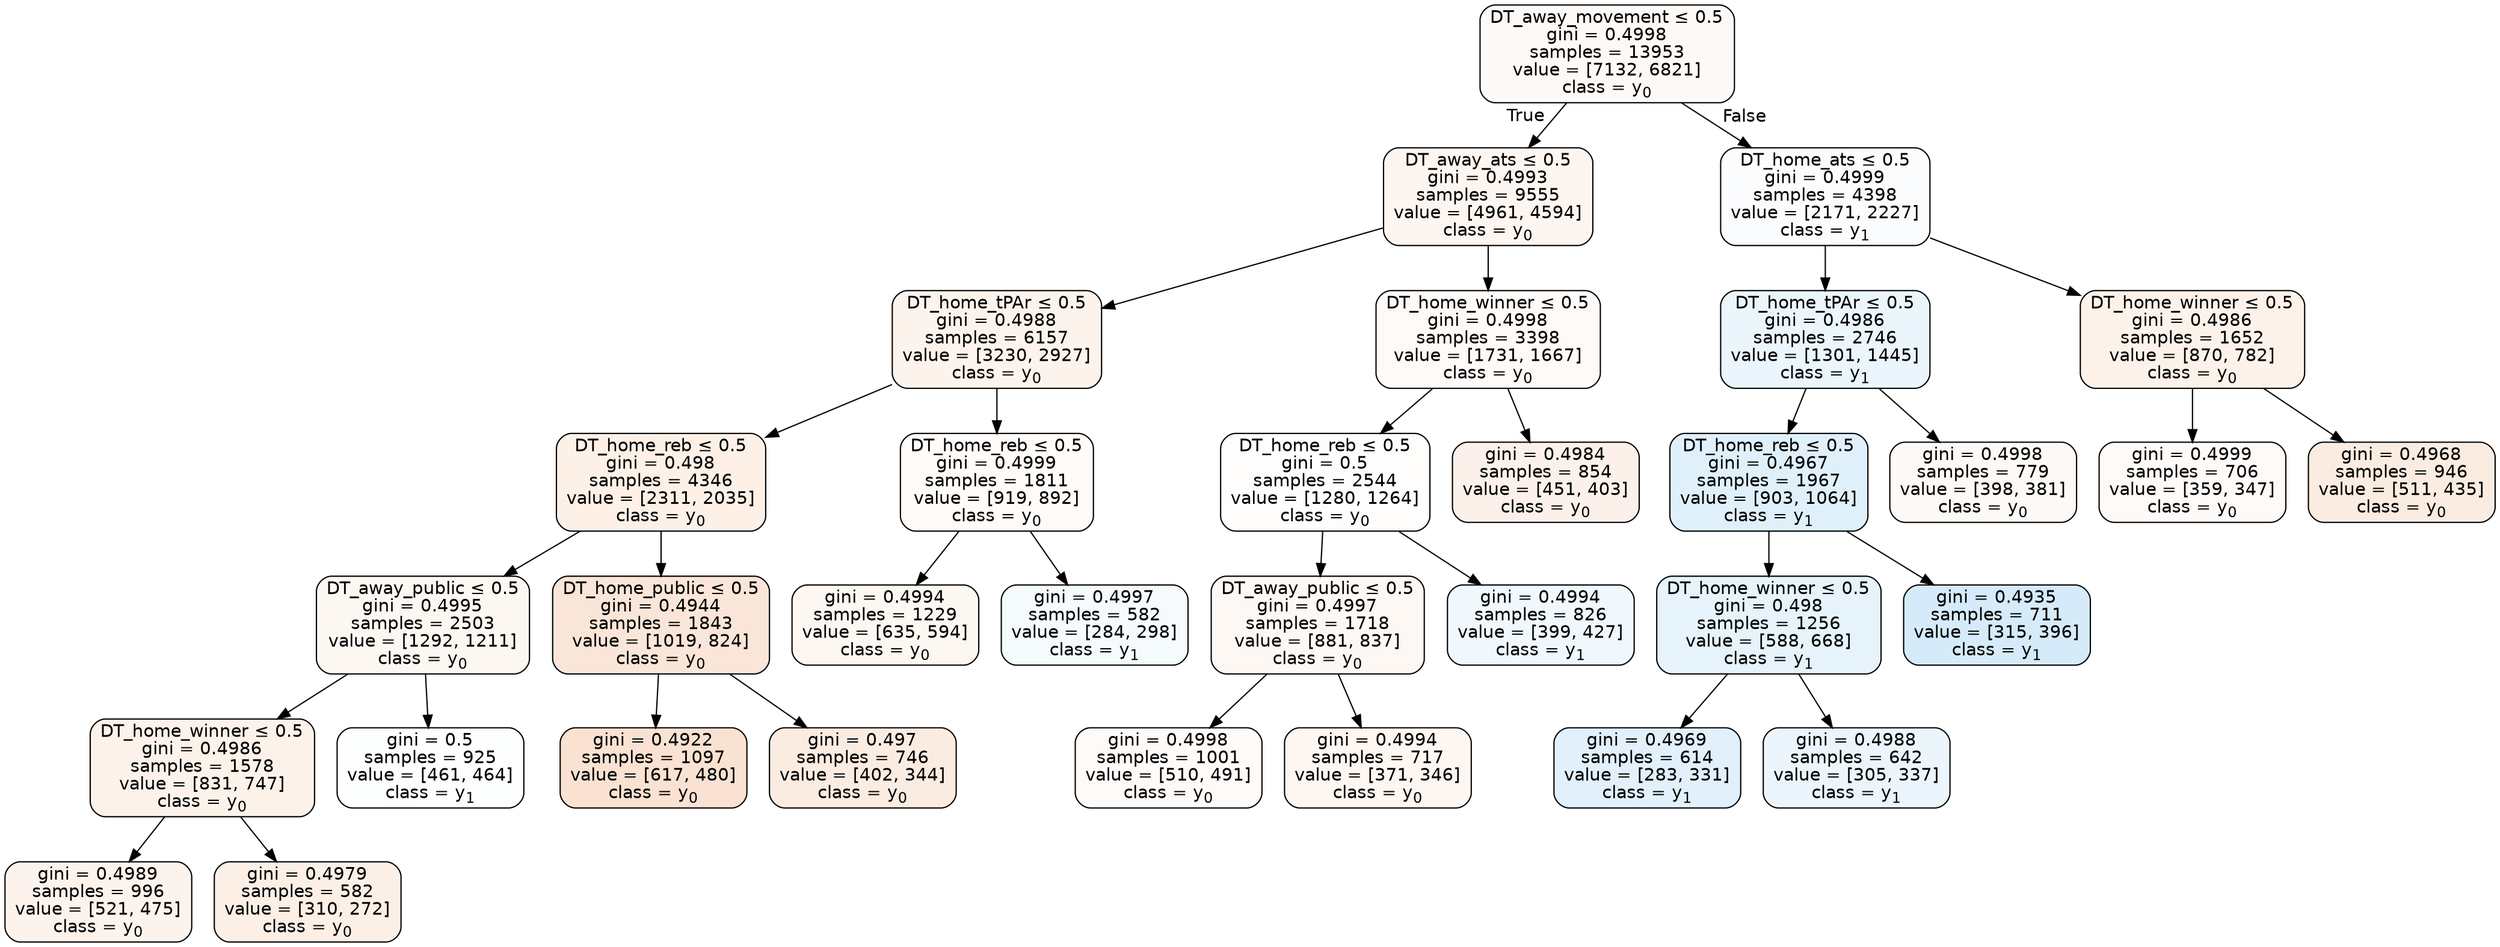digraph Tree {
node [shape=box, style="filled, rounded", color="black", fontname=helvetica] ;
edge [fontname=helvetica] ;
0 [label=<DT_away_movement &le; 0.5<br/>gini = 0.4998<br/>samples = 13953<br/>value = [7132, 6821]<br/>class = y<SUB>0</SUB>>, fillcolor="#e581390b"] ;
1 [label=<DT_away_ats &le; 0.5<br/>gini = 0.4993<br/>samples = 9555<br/>value = [4961, 4594]<br/>class = y<SUB>0</SUB>>, fillcolor="#e5813913"] ;
0 -> 1 [labeldistance=2.5, labelangle=45, headlabel="True"] ;
2 [label=<DT_home_tPAr &le; 0.5<br/>gini = 0.4988<br/>samples = 6157<br/>value = [3230, 2927]<br/>class = y<SUB>0</SUB>>, fillcolor="#e5813918"] ;
1 -> 2 ;
3 [label=<DT_home_reb &le; 0.5<br/>gini = 0.498<br/>samples = 4346<br/>value = [2311, 2035]<br/>class = y<SUB>0</SUB>>, fillcolor="#e581391e"] ;
2 -> 3 ;
4 [label=<DT_away_public &le; 0.5<br/>gini = 0.4995<br/>samples = 2503<br/>value = [1292, 1211]<br/>class = y<SUB>0</SUB>>, fillcolor="#e5813910"] ;
3 -> 4 ;
5 [label=<DT_home_winner &le; 0.5<br/>gini = 0.4986<br/>samples = 1578<br/>value = [831, 747]<br/>class = y<SUB>0</SUB>>, fillcolor="#e581391a"] ;
4 -> 5 ;
6 [label=<gini = 0.4989<br/>samples = 996<br/>value = [521, 475]<br/>class = y<SUB>0</SUB>>, fillcolor="#e5813917"] ;
5 -> 6 ;
7 [label=<gini = 0.4979<br/>samples = 582<br/>value = [310, 272]<br/>class = y<SUB>0</SUB>>, fillcolor="#e581391f"] ;
5 -> 7 ;
8 [label=<gini = 0.5<br/>samples = 925<br/>value = [461, 464]<br/>class = y<SUB>1</SUB>>, fillcolor="#399de502"] ;
4 -> 8 ;
9 [label=<DT_home_public &le; 0.5<br/>gini = 0.4944<br/>samples = 1843<br/>value = [1019, 824]<br/>class = y<SUB>0</SUB>>, fillcolor="#e5813931"] ;
3 -> 9 ;
10 [label=<gini = 0.4922<br/>samples = 1097<br/>value = [617, 480]<br/>class = y<SUB>0</SUB>>, fillcolor="#e5813939"] ;
9 -> 10 ;
11 [label=<gini = 0.497<br/>samples = 746<br/>value = [402, 344]<br/>class = y<SUB>0</SUB>>, fillcolor="#e5813925"] ;
9 -> 11 ;
12 [label=<DT_home_reb &le; 0.5<br/>gini = 0.4999<br/>samples = 1811<br/>value = [919, 892]<br/>class = y<SUB>0</SUB>>, fillcolor="#e5813907"] ;
2 -> 12 ;
13 [label=<gini = 0.4994<br/>samples = 1229<br/>value = [635, 594]<br/>class = y<SUB>0</SUB>>, fillcolor="#e5813910"] ;
12 -> 13 ;
14 [label=<gini = 0.4997<br/>samples = 582<br/>value = [284, 298]<br/>class = y<SUB>1</SUB>>, fillcolor="#399de50c"] ;
12 -> 14 ;
15 [label=<DT_home_winner &le; 0.5<br/>gini = 0.4998<br/>samples = 3398<br/>value = [1731, 1667]<br/>class = y<SUB>0</SUB>>, fillcolor="#e5813909"] ;
1 -> 15 ;
16 [label=<DT_home_reb &le; 0.5<br/>gini = 0.5<br/>samples = 2544<br/>value = [1280, 1264]<br/>class = y<SUB>0</SUB>>, fillcolor="#e5813903"] ;
15 -> 16 ;
17 [label=<DT_away_public &le; 0.5<br/>gini = 0.4997<br/>samples = 1718<br/>value = [881, 837]<br/>class = y<SUB>0</SUB>>, fillcolor="#e581390d"] ;
16 -> 17 ;
18 [label=<gini = 0.4998<br/>samples = 1001<br/>value = [510, 491]<br/>class = y<SUB>0</SUB>>, fillcolor="#e5813909"] ;
17 -> 18 ;
19 [label=<gini = 0.4994<br/>samples = 717<br/>value = [371, 346]<br/>class = y<SUB>0</SUB>>, fillcolor="#e5813911"] ;
17 -> 19 ;
20 [label=<gini = 0.4994<br/>samples = 826<br/>value = [399, 427]<br/>class = y<SUB>1</SUB>>, fillcolor="#399de511"] ;
16 -> 20 ;
21 [label=<gini = 0.4984<br/>samples = 854<br/>value = [451, 403]<br/>class = y<SUB>0</SUB>>, fillcolor="#e581391b"] ;
15 -> 21 ;
22 [label=<DT_home_ats &le; 0.5<br/>gini = 0.4999<br/>samples = 4398<br/>value = [2171, 2227]<br/>class = y<SUB>1</SUB>>, fillcolor="#399de506"] ;
0 -> 22 [labeldistance=2.5, labelangle=-45, headlabel="False"] ;
23 [label=<DT_home_tPAr &le; 0.5<br/>gini = 0.4986<br/>samples = 2746<br/>value = [1301, 1445]<br/>class = y<SUB>1</SUB>>, fillcolor="#399de519"] ;
22 -> 23 ;
24 [label=<DT_home_reb &le; 0.5<br/>gini = 0.4967<br/>samples = 1967<br/>value = [903, 1064]<br/>class = y<SUB>1</SUB>>, fillcolor="#399de527"] ;
23 -> 24 ;
25 [label=<DT_home_winner &le; 0.5<br/>gini = 0.498<br/>samples = 1256<br/>value = [588, 668]<br/>class = y<SUB>1</SUB>>, fillcolor="#399de51f"] ;
24 -> 25 ;
26 [label=<gini = 0.4969<br/>samples = 614<br/>value = [283, 331]<br/>class = y<SUB>1</SUB>>, fillcolor="#399de525"] ;
25 -> 26 ;
27 [label=<gini = 0.4988<br/>samples = 642<br/>value = [305, 337]<br/>class = y<SUB>1</SUB>>, fillcolor="#399de518"] ;
25 -> 27 ;
28 [label=<gini = 0.4935<br/>samples = 711<br/>value = [315, 396]<br/>class = y<SUB>1</SUB>>, fillcolor="#399de534"] ;
24 -> 28 ;
29 [label=<gini = 0.4998<br/>samples = 779<br/>value = [398, 381]<br/>class = y<SUB>0</SUB>>, fillcolor="#e581390b"] ;
23 -> 29 ;
30 [label=<DT_home_winner &le; 0.5<br/>gini = 0.4986<br/>samples = 1652<br/>value = [870, 782]<br/>class = y<SUB>0</SUB>>, fillcolor="#e581391a"] ;
22 -> 30 ;
31 [label=<gini = 0.4999<br/>samples = 706<br/>value = [359, 347]<br/>class = y<SUB>0</SUB>>, fillcolor="#e5813909"] ;
30 -> 31 ;
32 [label=<gini = 0.4968<br/>samples = 946<br/>value = [511, 435]<br/>class = y<SUB>0</SUB>>, fillcolor="#e5813926"] ;
30 -> 32 ;
}